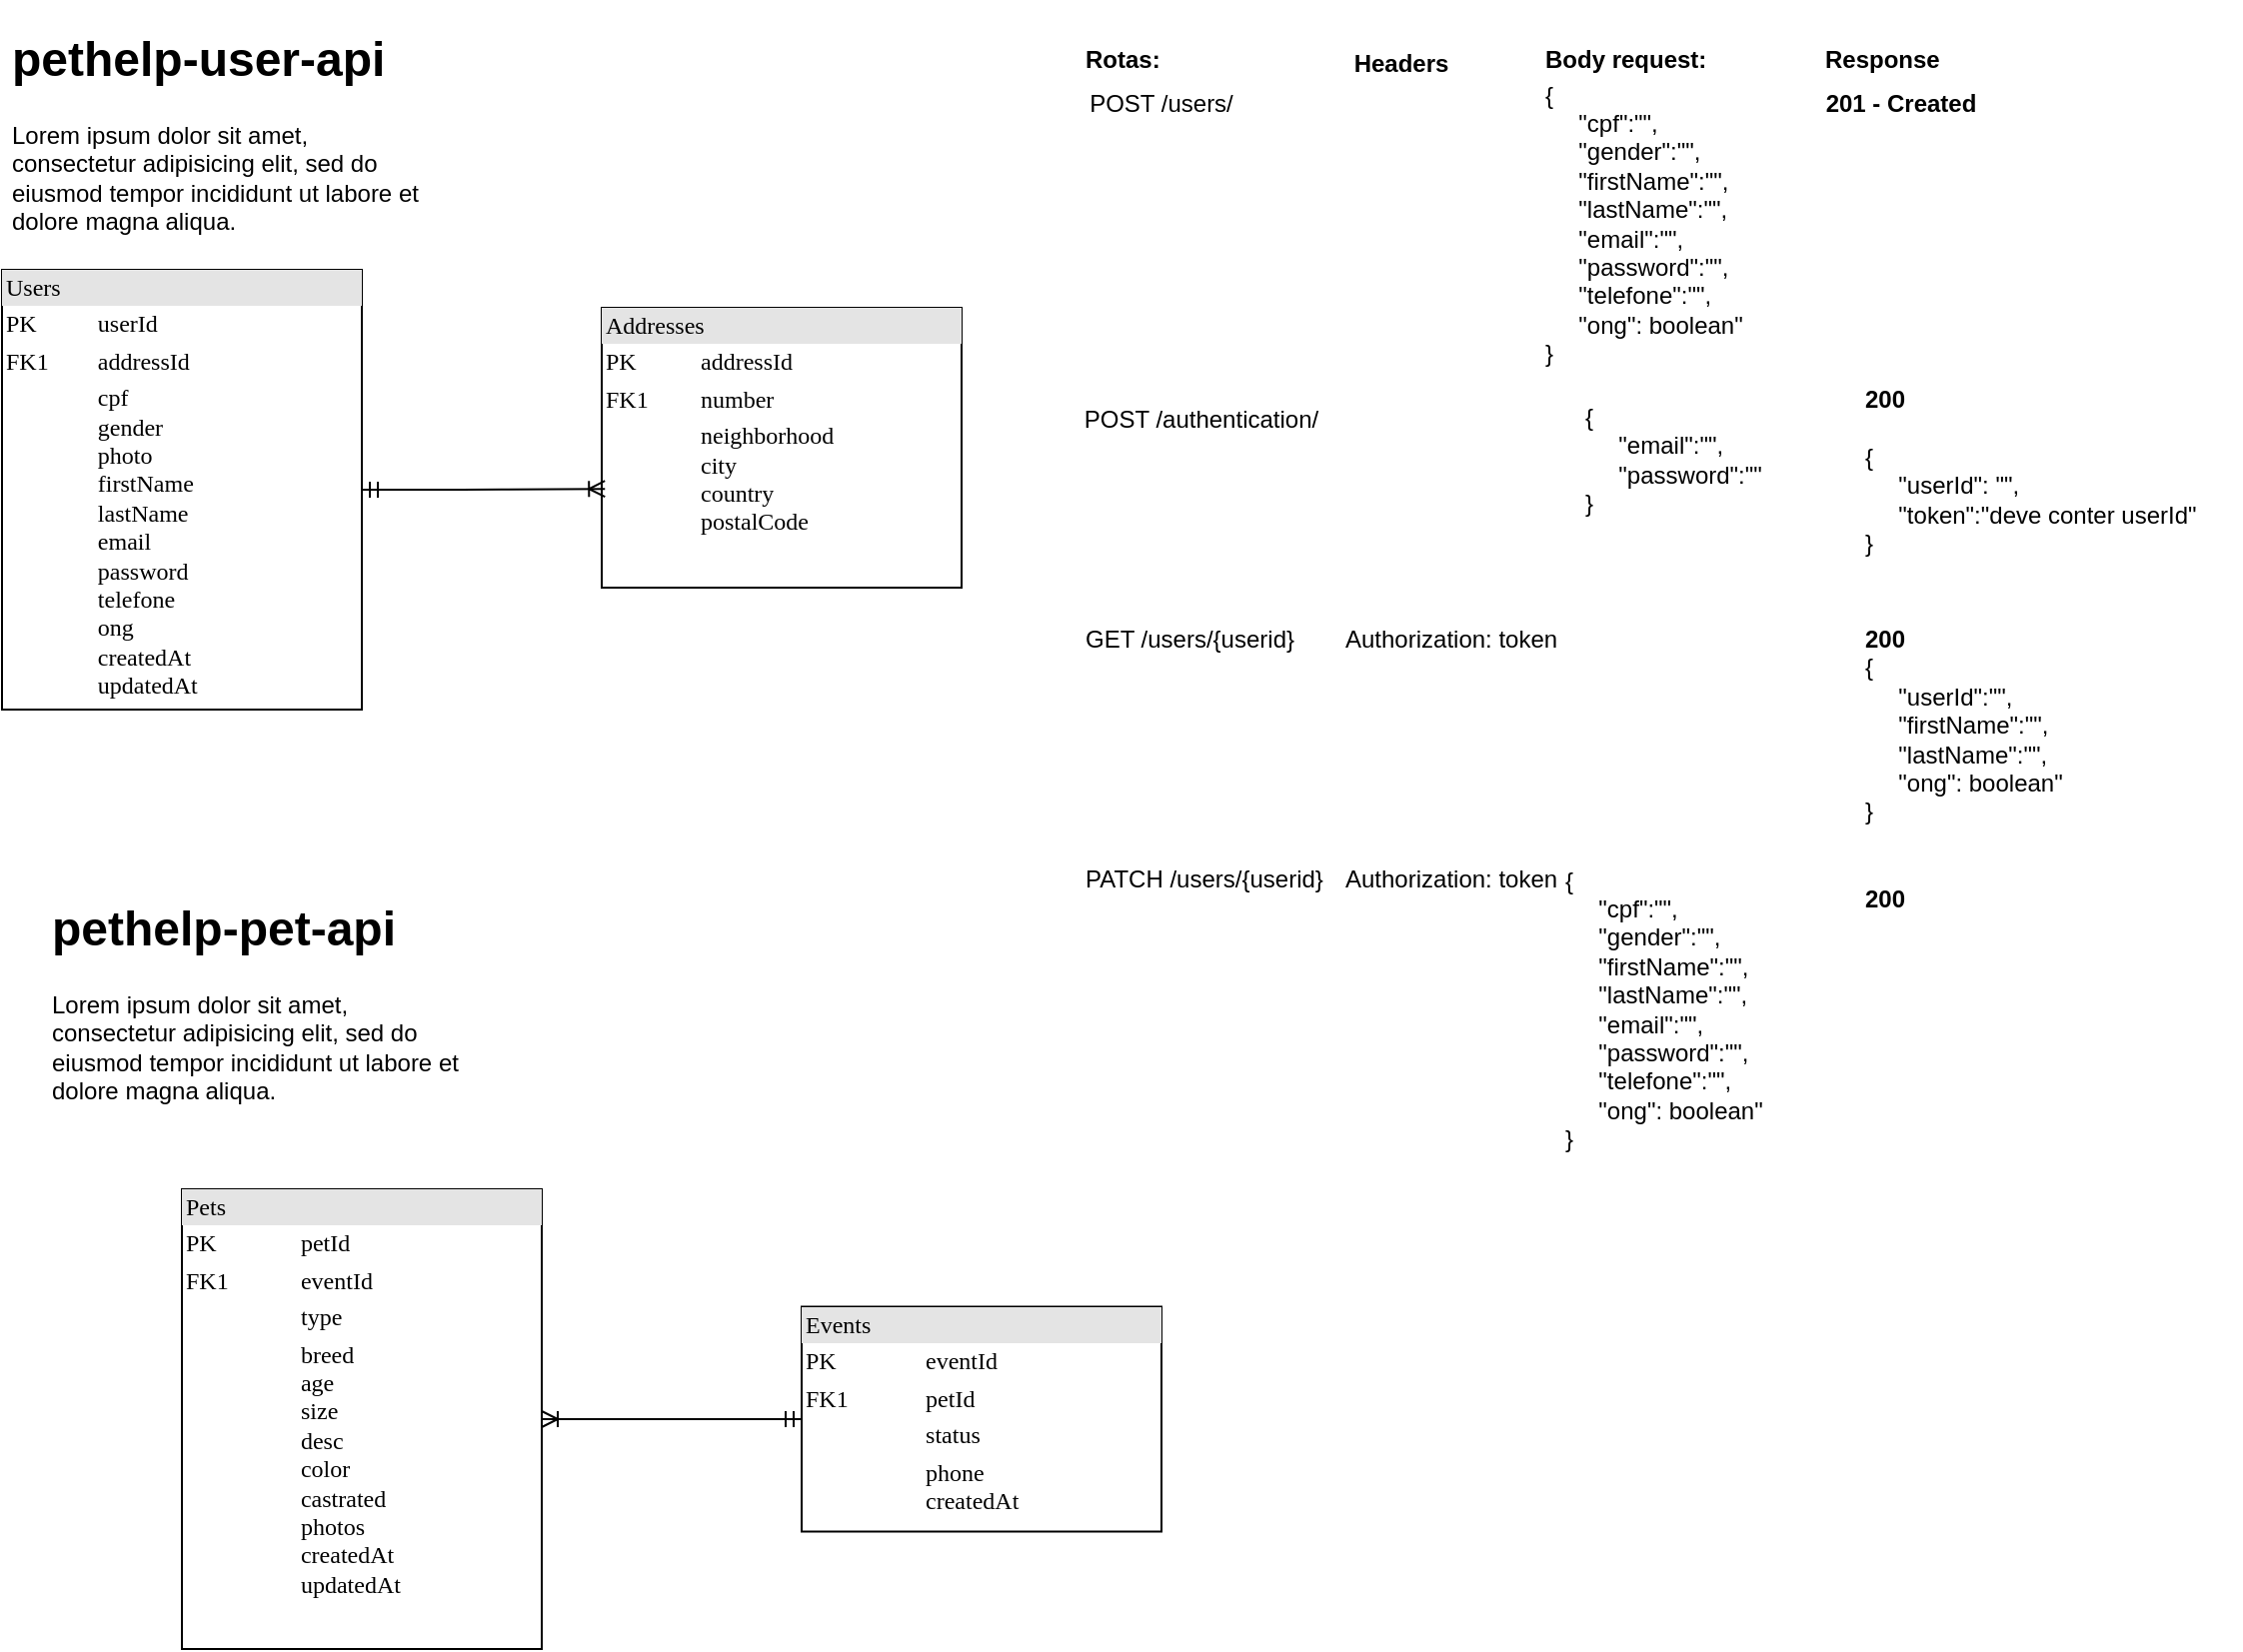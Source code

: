 <mxfile version="15.4.1" type="github">
  <diagram name="Page-1" id="2ca16b54-16f6-2749-3443-fa8db7711227">
    <mxGraphModel dx="1278" dy="579" grid="1" gridSize="10" guides="1" tooltips="1" connect="1" arrows="1" fold="1" page="1" pageScale="1" pageWidth="1100" pageHeight="850" background="none" math="0" shadow="0">
      <root>
        <mxCell id="0" />
        <mxCell id="1" parent="0" />
        <mxCell id="2ed32ef02a7f4228-1" value="&lt;div style=&quot;box-sizing: border-box ; width: 100% ; background: #e4e4e4 ; padding: 2px&quot;&gt;Users&lt;/div&gt;&lt;table style=&quot;width: 100% ; font-size: 1em&quot; cellpadding=&quot;2&quot; cellspacing=&quot;0&quot;&gt;&lt;tbody&gt;&lt;tr&gt;&lt;td&gt;PK&lt;/td&gt;&lt;td&gt;userId&lt;/td&gt;&lt;/tr&gt;&lt;tr&gt;&lt;td&gt;FK1&lt;/td&gt;&lt;td&gt;addressId&lt;/td&gt;&lt;/tr&gt;&lt;tr&gt;&lt;td&gt;&lt;/td&gt;&lt;td&gt;cpf&lt;br&gt;gender&lt;br&gt;photo&lt;br&gt;firstName&lt;br&gt;lastName&lt;br&gt;email&lt;br&gt;password&lt;br&gt;telefone&lt;br&gt;ong&lt;br&gt;createdAt&lt;br&gt;updatedAt&lt;br&gt;&lt;br&gt;&lt;br&gt;&lt;/td&gt;&lt;td&gt;&lt;br&gt;&lt;/td&gt;&lt;td&gt;&lt;/td&gt;&lt;td&gt;&lt;/td&gt;&lt;td&gt;&lt;/td&gt;&lt;td&gt;&lt;/td&gt;&lt;/tr&gt;&lt;/tbody&gt;&lt;/table&gt;" style="verticalAlign=top;align=left;overflow=fill;html=1;rounded=0;shadow=0;comic=0;labelBackgroundColor=none;strokeWidth=1;fontFamily=Verdana;fontSize=12" parent="1" vertex="1">
          <mxGeometry x="20" y="140" width="180" height="220" as="geometry" />
        </mxCell>
        <mxCell id="2ed32ef02a7f4228-16" style="edgeStyle=orthogonalEdgeStyle;html=1;labelBackgroundColor=none;startArrow=ERmandOne;endArrow=ERoneToMany;fontFamily=Verdana;fontSize=12;align=left;" parent="1" source="2ed32ef02a7f4228-3" target="2ed32ef02a7f4228-4" edge="1">
          <mxGeometry relative="1" as="geometry" />
        </mxCell>
        <mxCell id="2ed32ef02a7f4228-3" value="&lt;div style=&quot;box-sizing: border-box ; width: 100% ; background: #e4e4e4 ; padding: 2px&quot;&gt;Events&lt;/div&gt;&lt;table style=&quot;width: 100% ; font-size: 1em&quot; cellpadding=&quot;2&quot; cellspacing=&quot;0&quot;&gt;&lt;tbody&gt;&lt;tr&gt;&lt;td&gt;PK&lt;/td&gt;&lt;td&gt;eventId&lt;/td&gt;&lt;/tr&gt;&lt;tr&gt;&lt;td&gt;FK1&lt;/td&gt;&lt;td&gt;petId&lt;/td&gt;&lt;/tr&gt;&lt;tr&gt;&lt;td&gt;&lt;/td&gt;&lt;td&gt;status&lt;/td&gt;&lt;/tr&gt;&lt;tr&gt;&lt;td&gt;&lt;br&gt;&lt;/td&gt;&lt;td&gt;phone&lt;br&gt;createdAt&lt;br&gt;&lt;br&gt;&lt;/td&gt;&lt;/tr&gt;&lt;/tbody&gt;&lt;/table&gt;" style="verticalAlign=top;align=left;overflow=fill;html=1;rounded=0;shadow=0;comic=0;labelBackgroundColor=none;strokeWidth=1;fontFamily=Verdana;fontSize=12" parent="1" vertex="1">
          <mxGeometry x="420" y="658.75" width="180" height="112.5" as="geometry" />
        </mxCell>
        <mxCell id="2ed32ef02a7f4228-4" value="&lt;div style=&quot;box-sizing: border-box ; width: 100% ; background: #e4e4e4 ; padding: 2px&quot;&gt;Pets&lt;/div&gt;&lt;table style=&quot;width: 100% ; font-size: 1em&quot; cellpadding=&quot;2&quot; cellspacing=&quot;0&quot;&gt;&lt;tbody&gt;&lt;tr&gt;&lt;td&gt;PK&lt;/td&gt;&lt;td&gt;petId&lt;/td&gt;&lt;/tr&gt;&lt;tr&gt;&lt;td&gt;FK1&lt;/td&gt;&lt;td&gt;eventId&lt;/td&gt;&lt;/tr&gt;&lt;tr&gt;&lt;td&gt;&lt;/td&gt;&lt;td&gt;type&lt;/td&gt;&lt;/tr&gt;&lt;tr&gt;&lt;td&gt;&lt;br&gt;&lt;/td&gt;&lt;td&gt;breed&lt;br&gt;age&lt;br&gt;size&lt;br&gt;desc&lt;br&gt;color&lt;br&gt;castrated&lt;br&gt;photos&lt;br&gt;createdAt&lt;br&gt;updatedAt&lt;br&gt;&lt;br&gt;&lt;br&gt;&lt;br&gt;&lt;/td&gt;&lt;/tr&gt;&lt;/tbody&gt;&lt;/table&gt;" style="verticalAlign=top;align=left;overflow=fill;html=1;rounded=0;shadow=0;comic=0;labelBackgroundColor=none;strokeWidth=1;fontFamily=Verdana;fontSize=12" parent="1" vertex="1">
          <mxGeometry x="110" y="600" width="180" height="230" as="geometry" />
        </mxCell>
        <mxCell id="2ed32ef02a7f4228-5" value="&lt;div style=&quot;box-sizing: border-box ; width: 100% ; background: #e4e4e4 ; padding: 2px&quot;&gt;Addresses&lt;/div&gt;&lt;table style=&quot;width: 100% ; font-size: 1em&quot; cellpadding=&quot;2&quot; cellspacing=&quot;0&quot;&gt;&lt;tbody&gt;&lt;tr&gt;&lt;td&gt;PK&lt;/td&gt;&lt;td&gt;addressId&lt;/td&gt;&lt;/tr&gt;&lt;tr&gt;&lt;td&gt;FK1&lt;/td&gt;&lt;td&gt;number&lt;/td&gt;&lt;/tr&gt;&lt;tr&gt;&lt;td&gt;&lt;/td&gt;&lt;td&gt;neighborhood&lt;br&gt;city&lt;br&gt;country&lt;br&gt;postalCode&lt;/td&gt;&lt;/tr&gt;&lt;/tbody&gt;&lt;/table&gt;" style="verticalAlign=top;align=left;overflow=fill;html=1;rounded=0;shadow=0;comic=0;labelBackgroundColor=none;strokeWidth=1;fontFamily=Verdana;fontSize=12" parent="1" vertex="1">
          <mxGeometry x="320" y="159" width="180" height="140" as="geometry" />
        </mxCell>
        <mxCell id="2ed32ef02a7f4228-13" value="" style="edgeStyle=orthogonalEdgeStyle;html=1;endArrow=ERoneToMany;startArrow=ERmandOne;labelBackgroundColor=none;fontFamily=Verdana;fontSize=12;align=left;exitX=1;exitY=0.5;entryX=0.009;entryY=0.647;exitDx=0;exitDy=0;entryDx=0;entryDy=0;entryPerimeter=0;" parent="1" source="2ed32ef02a7f4228-1" target="2ed32ef02a7f4228-5" edge="1">
          <mxGeometry width="100" height="100" relative="1" as="geometry">
            <mxPoint x="260" y="500" as="sourcePoint" />
            <mxPoint x="360" y="400" as="targetPoint" />
          </mxGeometry>
        </mxCell>
        <mxCell id="p2UeSNgkVkjTYPpMphwU-1" value="&lt;h1&gt;pethelp-user-api&lt;/h1&gt;&lt;p&gt;Lorem ipsum dolor sit amet, consectetur adipisicing elit, sed do eiusmod tempor incididunt ut labore et dolore magna aliqua.&lt;/p&gt;" style="text;html=1;strokeColor=none;fillColor=none;spacing=5;spacingTop=-20;whiteSpace=wrap;overflow=hidden;rounded=0;" vertex="1" parent="1">
          <mxGeometry x="20" y="15" width="220" height="120" as="geometry" />
        </mxCell>
        <mxCell id="p2UeSNgkVkjTYPpMphwU-2" value="&lt;h1&gt;pethelp-pet-api&lt;/h1&gt;&lt;p&gt;Lorem ipsum dolor sit amet, consectetur adipisicing elit, sed do eiusmod tempor incididunt ut labore et dolore magna aliqua.&lt;/p&gt;" style="text;html=1;strokeColor=none;fillColor=none;spacing=5;spacingTop=-20;whiteSpace=wrap;overflow=hidden;rounded=0;" vertex="1" parent="1">
          <mxGeometry x="40" y="450" width="220" height="120" as="geometry" />
        </mxCell>
        <mxCell id="p2UeSNgkVkjTYPpMphwU-3" value="POST /users/" style="text;html=1;strokeColor=none;fillColor=none;align=center;verticalAlign=middle;whiteSpace=wrap;rounded=0;" vertex="1" parent="1">
          <mxGeometry x="560" y="42" width="80" height="30" as="geometry" />
        </mxCell>
        <mxCell id="p2UeSNgkVkjTYPpMphwU-4" value="GET /users/{userid}" style="text;html=1;strokeColor=none;fillColor=none;align=left;verticalAlign=middle;whiteSpace=wrap;rounded=0;" vertex="1" parent="1">
          <mxGeometry x="560" y="310" width="110" height="30" as="geometry" />
        </mxCell>
        <mxCell id="p2UeSNgkVkjTYPpMphwU-6" value="PATCH /users/{userid}" style="text;html=1;strokeColor=none;fillColor=none;align=left;verticalAlign=middle;whiteSpace=wrap;rounded=0;" vertex="1" parent="1">
          <mxGeometry x="560" y="430" width="140" height="30" as="geometry" />
        </mxCell>
        <mxCell id="p2UeSNgkVkjTYPpMphwU-7" value="&lt;b&gt;Rotas:&lt;/b&gt;" style="text;html=1;strokeColor=none;fillColor=none;align=left;verticalAlign=middle;whiteSpace=wrap;rounded=0;" vertex="1" parent="1">
          <mxGeometry x="560" y="20" width="60" height="30" as="geometry" />
        </mxCell>
        <mxCell id="p2UeSNgkVkjTYPpMphwU-8" value="{&lt;br&gt;&amp;nbsp; &amp;nbsp; &amp;nbsp;&quot;cpf&quot;:&quot;&quot;,&lt;br&gt;&amp;nbsp; &amp;nbsp; &amp;nbsp;&quot;gender&quot;:&quot;&quot;,&amp;nbsp;&lt;br&gt;&amp;nbsp; &amp;nbsp; &amp;nbsp;&quot;firstName&quot;:&quot;&quot;,&lt;br&gt;&amp;nbsp; &amp;nbsp; &amp;nbsp;&quot;lastName&quot;:&quot;&quot;,&lt;br&gt;&amp;nbsp; &amp;nbsp; &amp;nbsp;&quot;email&quot;:&quot;&quot;,&lt;br&gt;&amp;nbsp; &amp;nbsp; &amp;nbsp;&quot;password&quot;:&quot;&quot;,&lt;br&gt;&amp;nbsp; &amp;nbsp; &amp;nbsp;&quot;telefone&quot;:&quot;&quot;,&lt;br&gt;&amp;nbsp; &amp;nbsp; &amp;nbsp;&quot;ong&quot;: boolean&quot;&lt;br&gt;}" style="text;html=1;strokeColor=none;fillColor=none;align=left;verticalAlign=middle;whiteSpace=wrap;rounded=0;" vertex="1" parent="1">
          <mxGeometry x="790" y="72" width="190" height="90" as="geometry" />
        </mxCell>
        <mxCell id="p2UeSNgkVkjTYPpMphwU-9" value="&lt;b&gt;Body request:&lt;/b&gt;" style="text;html=1;strokeColor=none;fillColor=none;align=left;verticalAlign=middle;whiteSpace=wrap;rounded=0;" vertex="1" parent="1">
          <mxGeometry x="790" y="20" width="90" height="30" as="geometry" />
        </mxCell>
        <mxCell id="p2UeSNgkVkjTYPpMphwU-10" value="&lt;b&gt;Response&lt;/b&gt;" style="text;html=1;strokeColor=none;fillColor=none;align=left;verticalAlign=middle;whiteSpace=wrap;rounded=0;" vertex="1" parent="1">
          <mxGeometry x="930" y="20" width="90" height="30" as="geometry" />
        </mxCell>
        <mxCell id="p2UeSNgkVkjTYPpMphwU-11" value="&lt;b&gt;201 - Created&lt;/b&gt;" style="text;html=1;strokeColor=none;fillColor=none;align=center;verticalAlign=middle;whiteSpace=wrap;rounded=0;" vertex="1" parent="1">
          <mxGeometry x="930" y="42" width="80" height="30" as="geometry" />
        </mxCell>
        <mxCell id="p2UeSNgkVkjTYPpMphwU-12" value="POST /authentication/" style="text;html=1;strokeColor=none;fillColor=none;align=center;verticalAlign=middle;whiteSpace=wrap;rounded=0;" vertex="1" parent="1">
          <mxGeometry x="560" y="200" width="120" height="30" as="geometry" />
        </mxCell>
        <mxCell id="p2UeSNgkVkjTYPpMphwU-13" value="{&lt;br&gt;&amp;nbsp; &amp;nbsp; &amp;nbsp;&quot;email&quot;:&quot;&quot;,&lt;br&gt;&amp;nbsp; &amp;nbsp; &amp;nbsp;&quot;password&quot;:&quot;&quot;&lt;br&gt;}" style="text;html=1;strokeColor=none;fillColor=none;align=left;verticalAlign=middle;whiteSpace=wrap;rounded=0;" vertex="1" parent="1">
          <mxGeometry x="810" y="190" width="190" height="90" as="geometry" />
        </mxCell>
        <mxCell id="p2UeSNgkVkjTYPpMphwU-14" value="{&lt;br&gt;&amp;nbsp; &amp;nbsp; &amp;nbsp;&quot;userId&quot;: &quot;&quot;,&lt;br&gt;&amp;nbsp; &amp;nbsp; &amp;nbsp;&quot;token&quot;:&quot;deve conter userId&quot;&lt;br&gt;}" style="text;html=1;strokeColor=none;fillColor=none;align=left;verticalAlign=middle;whiteSpace=wrap;rounded=0;" vertex="1" parent="1">
          <mxGeometry x="950" y="210" width="190" height="90" as="geometry" />
        </mxCell>
        <mxCell id="p2UeSNgkVkjTYPpMphwU-15" value="&lt;b&gt;200&lt;/b&gt;" style="text;html=1;strokeColor=none;fillColor=none;align=left;verticalAlign=middle;whiteSpace=wrap;rounded=0;" vertex="1" parent="1">
          <mxGeometry x="950" y="190" width="80" height="30" as="geometry" />
        </mxCell>
        <mxCell id="p2UeSNgkVkjTYPpMphwU-16" value="{&lt;br&gt;&amp;nbsp; &amp;nbsp; &amp;nbsp;&quot;userId&quot;:&quot;&quot;,&lt;br&gt;&amp;nbsp; &amp;nbsp; &amp;nbsp;&quot;firstName&quot;:&quot;&quot;,&amp;nbsp;&lt;br&gt;&amp;nbsp; &amp;nbsp; &amp;nbsp;&quot;lastName&quot;:&quot;&quot;,&lt;br&gt;&amp;nbsp; &amp;nbsp; &amp;nbsp;&quot;ong&quot;: boolean&quot;&lt;br&gt;}" style="text;html=1;strokeColor=none;fillColor=none;align=left;verticalAlign=middle;whiteSpace=wrap;rounded=0;" vertex="1" parent="1">
          <mxGeometry x="950" y="330" width="190" height="90" as="geometry" />
        </mxCell>
        <mxCell id="p2UeSNgkVkjTYPpMphwU-17" value="&lt;b&gt;200&lt;/b&gt;" style="text;html=1;strokeColor=none;fillColor=none;align=left;verticalAlign=middle;whiteSpace=wrap;rounded=0;" vertex="1" parent="1">
          <mxGeometry x="950" y="310" width="80" height="30" as="geometry" />
        </mxCell>
        <mxCell id="p2UeSNgkVkjTYPpMphwU-18" value="&lt;b&gt;Headers&lt;/b&gt;" style="text;html=1;strokeColor=none;fillColor=none;align=center;verticalAlign=middle;whiteSpace=wrap;rounded=0;" vertex="1" parent="1">
          <mxGeometry x="690" y="22" width="60" height="30" as="geometry" />
        </mxCell>
        <mxCell id="p2UeSNgkVkjTYPpMphwU-19" value="Authorization: token" style="text;html=1;strokeColor=none;fillColor=none;align=left;verticalAlign=middle;whiteSpace=wrap;rounded=0;" vertex="1" parent="1">
          <mxGeometry x="690" y="310" width="110" height="30" as="geometry" />
        </mxCell>
        <mxCell id="p2UeSNgkVkjTYPpMphwU-20" value="Authorization: token" style="text;html=1;strokeColor=none;fillColor=none;align=left;verticalAlign=middle;whiteSpace=wrap;rounded=0;" vertex="1" parent="1">
          <mxGeometry x="690" y="430" width="110" height="30" as="geometry" />
        </mxCell>
        <mxCell id="p2UeSNgkVkjTYPpMphwU-21" value="{&lt;br&gt;&amp;nbsp; &amp;nbsp; &amp;nbsp;&quot;cpf&quot;:&quot;&quot;,&lt;br&gt;&amp;nbsp; &amp;nbsp; &amp;nbsp;&quot;gender&quot;:&quot;&quot;,&amp;nbsp;&lt;br&gt;&amp;nbsp; &amp;nbsp; &amp;nbsp;&quot;firstName&quot;:&quot;&quot;,&lt;br&gt;&amp;nbsp; &amp;nbsp; &amp;nbsp;&quot;lastName&quot;:&quot;&quot;,&lt;br&gt;&amp;nbsp; &amp;nbsp; &amp;nbsp;&quot;email&quot;:&quot;&quot;,&lt;br&gt;&amp;nbsp; &amp;nbsp; &amp;nbsp;&quot;password&quot;:&quot;&quot;,&lt;br&gt;&amp;nbsp; &amp;nbsp; &amp;nbsp;&quot;telefone&quot;:&quot;&quot;,&lt;br&gt;&amp;nbsp; &amp;nbsp; &amp;nbsp;&quot;ong&quot;: boolean&quot;&lt;br&gt;}" style="text;html=1;strokeColor=none;fillColor=none;align=left;verticalAlign=middle;whiteSpace=wrap;rounded=0;" vertex="1" parent="1">
          <mxGeometry x="800" y="465" width="190" height="90" as="geometry" />
        </mxCell>
        <mxCell id="p2UeSNgkVkjTYPpMphwU-22" value="&lt;b&gt;200&lt;/b&gt;" style="text;html=1;strokeColor=none;fillColor=none;align=left;verticalAlign=middle;whiteSpace=wrap;rounded=0;" vertex="1" parent="1">
          <mxGeometry x="950" y="440" width="80" height="30" as="geometry" />
        </mxCell>
      </root>
    </mxGraphModel>
  </diagram>
</mxfile>
